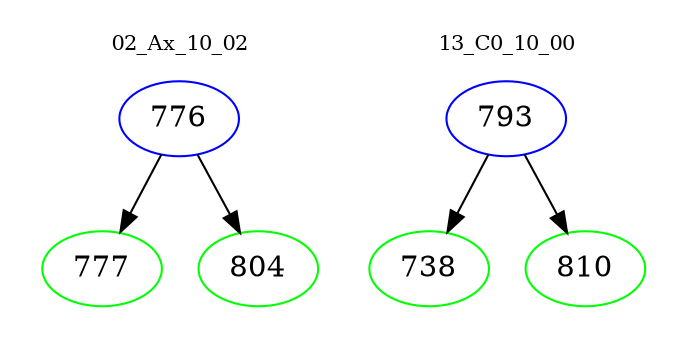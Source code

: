 digraph{
subgraph cluster_0 {
color = white
label = "02_Ax_10_02";
fontsize=10;
T0_776 [label="776", color="blue"]
T0_776 -> T0_777 [color="black"]
T0_777 [label="777", color="green"]
T0_776 -> T0_804 [color="black"]
T0_804 [label="804", color="green"]
}
subgraph cluster_1 {
color = white
label = "13_C0_10_00";
fontsize=10;
T1_793 [label="793", color="blue"]
T1_793 -> T1_738 [color="black"]
T1_738 [label="738", color="green"]
T1_793 -> T1_810 [color="black"]
T1_810 [label="810", color="green"]
}
}
